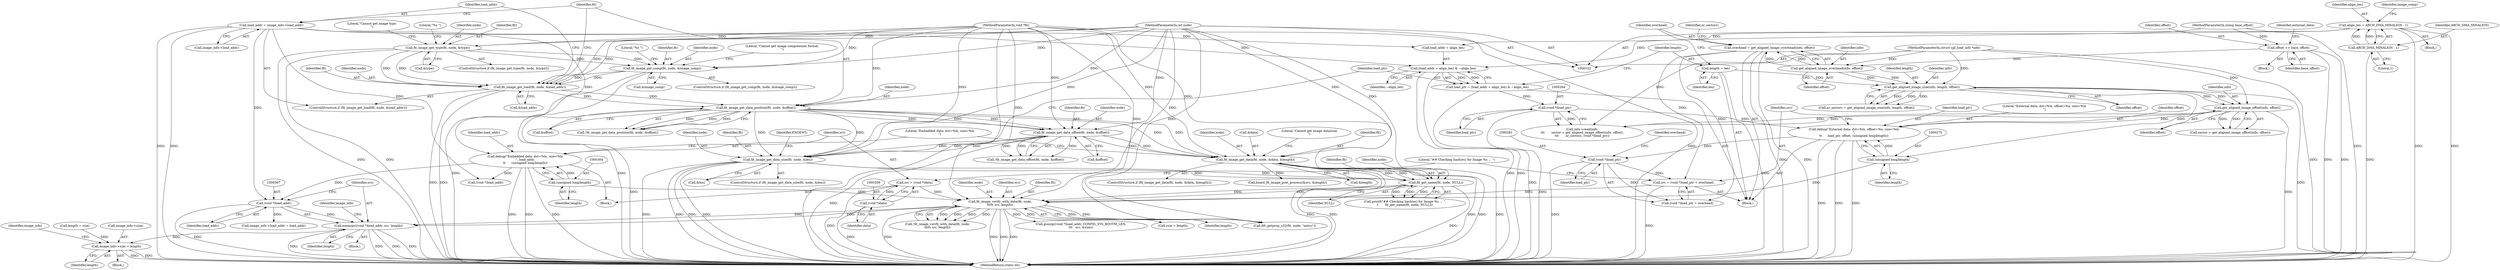 digraph "1_u-boot_master_15@API" {
"1000365" [label="(Call,memcpy((void *)load_addr, src, length))"];
"1000366" [label="(Call,(void *)load_addr)"];
"1000300" [label="(Call,debug(\"Embedded data: dst=%lx, size=%lx\n\", load_addr,\n\t\t      (unsigned long)length))"];
"1000189" [label="(Call,load_addr = image_info->load_addr)"];
"1000303" [label="(Call,(unsigned long)length)"];
"1000319" [label="(Call,fit_image_verify_with_data(fit, node,\n\t\t\t\t\t src, length))"];
"1000313" [label="(Call,fit_get_name(fit, node, NULL))"];
"1000224" [label="(Call,fit_image_get_data_size(fit, node, &len))"];
"1000208" [label="(Call,fit_image_get_data_offset(fit, node, &offset))"];
"1000196" [label="(Call,fit_image_get_data_position(fit, node, &offset))"];
"1000184" [label="(Call,fit_image_get_load(fit, node, &load_addr))"];
"1000171" [label="(Call,fit_image_get_comp(fit, node, &image_comp))"];
"1000151" [label="(Call,fit_image_get_type(fit, node, &type))"];
"1000105" [label="(MethodParameterIn,void *fit)"];
"1000107" [label="(MethodParameterIn,int node)"];
"1000287" [label="(Call,fit_image_get_data(fit, node, &data, &length))"];
"1000306" [label="(Call,src = (void *)data)"];
"1000308" [label="(Call,(void *)data)"];
"1000277" [label="(Call,src = (void *)load_ptr + overhead)"];
"1000280" [label="(Call,(void *)load_ptr)"];
"1000270" [label="(Call,debug(\"External data: dst=%lx, offset=%x, size=%lx\n\",\n\t\t      load_ptr, offset, (unsigned long)length))"];
"1000263" [label="(Call,(void *)load_ptr)"];
"1000232" [label="(Call,load_ptr = (load_addr + align_len) & ~align_len)"];
"1000234" [label="(Call,(load_addr + align_len) & ~align_len)"];
"1000120" [label="(Call,align_len = ARCH_DMA_MINALIGN - 1)"];
"1000122" [label="(Call,ARCH_DMA_MINALIGN - 1)"];
"1000259" [label="(Call,get_aligned_image_offset(info, offset))"];
"1000249" [label="(Call,get_aligned_image_size(info, length, offset))"];
"1000244" [label="(Call,get_aligned_image_overhead(info, offset))"];
"1000103" [label="(MethodParameterIn,struct spl_load_info *info)"];
"1000214" [label="(Call,offset += base_offset)"];
"1000106" [label="(MethodParameterIn,ulong base_offset)"];
"1000239" [label="(Call,length = len)"];
"1000274" [label="(Call,(unsigned long)length)"];
"1000242" [label="(Call,overhead = get_aligned_image_overhead(info, offset))"];
"1000379" [label="(Call,image_info->size = length)"];
"1000122" [label="(Call,ARCH_DMA_MINALIGN - 1)"];
"1000109" [label="(Block,)"];
"1000124" [label="(Literal,1)"];
"1000388" [label="(Call,fdt_getprop_u32(fit, node, \"entry\"))"];
"1000174" [label="(Call,&image_comp)"];
"1000259" [label="(Call,get_aligned_image_offset(info, offset))"];
"1000209" [label="(Identifier,fit)"];
"1000286" [label="(ControlStructure,if (fit_image_get_data(fit, node, &data, &length)))"];
"1000310" [label="(Identifier,data)"];
"1000235" [label="(Call,load_addr + align_len)"];
"1000311" [label="(Call,printf(\"## Checking hash(es) for Image %s ... \",\n\t       fit_get_name(fit, node, NULL)))"];
"1000234" [label="(Call,(load_addr + align_len) & ~align_len)"];
"1000296" [label="(Literal,\"Cannot get image data/size\n\")"];
"1000216" [label="(Identifier,base_offset)"];
"1000386" [label="(Identifier,image_info)"];
"1000173" [label="(Identifier,node)"];
"1000213" [label="(Block,)"];
"1000243" [label="(Identifier,overhead)"];
"1000196" [label="(Call,fit_image_get_data_position(fit, node, &offset))"];
"1000211" [label="(Call,&offset)"];
"1000370" [label="(Identifier,length)"];
"1000321" [label="(Identifier,node)"];
"1000226" [label="(Identifier,node)"];
"1000199" [label="(Call,&offset)"];
"1000305" [label="(Identifier,length)"];
"1000171" [label="(Call,fit_image_get_comp(fit, node, &image_comp))"];
"1000279" [label="(Call,(void *)load_ptr + overhead)"];
"1000197" [label="(Identifier,fit)"];
"1000232" [label="(Call,load_ptr = (load_addr + align_len) & ~align_len)"];
"1000278" [label="(Identifier,src)"];
"1000227" [label="(Call,&len)"];
"1000322" [label="(Identifier,src)"];
"1000346" [label="(Call,gunzip((void *)load_addr, CONFIG_SYS_BOOTM_LEN,\n\t\t\t   src, &size))"];
"1000250" [label="(Identifier,info)"];
"1000151" [label="(Call,fit_image_get_type(fit, node, &type))"];
"1000273" [label="(Identifier,offset)"];
"1000270" [label="(Call,debug(\"External data: dst=%lx, offset=%x, size=%lx\n\",\n\t\t      load_ptr, offset, (unsigned long)length))"];
"1000255" [label="(Call,info->read(info,\n\t\t\t       sector + get_aligned_image_offset(info, offset),\n\t\t\t       nr_sectors, (void *)load_ptr))"];
"1000247" [label="(Call,nr_sectors = get_aligned_image_size(info, length, offset))"];
"1000218" [label="(Identifier,external_data)"];
"1000383" [label="(Identifier,length)"];
"1000360" [label="(Call,length = size)"];
"1000208" [label="(Call,fit_image_get_data_offset(fit, node, &offset))"];
"1000323" [label="(Identifier,length)"];
"1000239" [label="(Call,length = len)"];
"1000301" [label="(Literal,\"Embedded data: dst=%lx, size=%lx\n\")"];
"1000244" [label="(Call,get_aligned_image_overhead(info, offset))"];
"1000190" [label="(Identifier,load_addr)"];
"1000160" [label="(Literal,\"%s \")"];
"1000394" [label="(MethodReturn,static int)"];
"1000120" [label="(Call,align_len = ARCH_DMA_MINALIGN - 1)"];
"1000191" [label="(Call,image_info->load_addr)"];
"1000274" [label="(Call,(unsigned long)length)"];
"1000288" [label="(Identifier,fit)"];
"1000263" [label="(Call,(void *)load_ptr)"];
"1000198" [label="(Identifier,node)"];
"1000373" [label="(Block,)"];
"1000285" [label="(Block,)"];
"1000314" [label="(Identifier,fit)"];
"1000105" [label="(MethodParameterIn,void *fit)"];
"1000282" [label="(Identifier,load_ptr)"];
"1000347" [label="(Call,(void *)load_addr)"];
"1000380" [label="(Call,image_info->size)"];
"1000177" [label="(Literal,\"Cannot get image compression format.\n\")"];
"1000180" [label="(Literal,\"%s \")"];
"1000153" [label="(Identifier,node)"];
"1000225" [label="(Identifier,fit)"];
"1000189" [label="(Call,load_addr = image_info->load_addr)"];
"1000127" [label="(Identifier,image_comp)"];
"1000184" [label="(Call,fit_image_get_load(fit, node, &load_addr))"];
"1000308" [label="(Call,(void *)data)"];
"1000187" [label="(Call,&load_addr)"];
"1000257" [label="(Call,sector + get_aligned_image_offset(info, offset))"];
"1000366" [label="(Call,(void *)load_addr)"];
"1000313" [label="(Call,fit_get_name(fit, node, NULL))"];
"1000152" [label="(Identifier,fit)"];
"1000215" [label="(Identifier,offset)"];
"1000242" [label="(Call,overhead = get_aligned_image_overhead(info, offset))"];
"1000251" [label="(Identifier,length)"];
"1000318" [label="(Call,!fit_image_verify_with_data(fit, node,\n\t\t\t\t\t src, length))"];
"1000307" [label="(Identifier,src)"];
"1000103" [label="(MethodParameterIn,struct spl_load_info *info)"];
"1000223" [label="(ControlStructure,if (fit_image_get_data_size(fit, node, &len)))"];
"1000224" [label="(Call,fit_image_get_data_size(fit, node, &len))"];
"1000272" [label="(Identifier,load_ptr)"];
"1000170" [label="(ControlStructure,if (fit_image_get_comp(fit, node, &image_comp)))"];
"1000364" [label="(Block,)"];
"1000365" [label="(Call,memcpy((void *)load_addr, src, length))"];
"1000150" [label="(ControlStructure,if (fit_image_get_type(fit, node, &type)))"];
"1000214" [label="(Call,offset += base_offset)"];
"1000287" [label="(Call,fit_image_get_data(fit, node, &data, &length))"];
"1000329" [label="(Call,board_fit_image_post_process(&src, &length))"];
"1000276" [label="(Identifier,length)"];
"1000374" [label="(Call,image_info->load_addr = load_addr)"];
"1000303" [label="(Call,(unsigned long)length)"];
"1000195" [label="(Call,!fit_image_get_data_position(fit, node, &offset))"];
"1000320" [label="(Identifier,fit)"];
"1000249" [label="(Call,get_aligned_image_size(info, length, offset))"];
"1000315" [label="(Identifier,node)"];
"1000271" [label="(Literal,\"External data: dst=%lx, offset=%x, size=%lx\n\")"];
"1000240" [label="(Identifier,length)"];
"1000316" [label="(Identifier,NULL)"];
"1000233" [label="(Identifier,load_ptr)"];
"1000246" [label="(Identifier,offset)"];
"1000372" [label="(Identifier,image_info)"];
"1000302" [label="(Identifier,load_addr)"];
"1000245" [label="(Identifier,info)"];
"1000283" [label="(Identifier,overhead)"];
"1000312" [label="(Literal,\"## Checking hash(es) for Image %s ... \")"];
"1000248" [label="(Identifier,nr_sectors)"];
"1000172" [label="(Identifier,fit)"];
"1000280" [label="(Call,(void *)load_ptr)"];
"1000260" [label="(Identifier,info)"];
"1000300" [label="(Call,debug(\"Embedded data: dst=%lx, size=%lx\n\", load_addr,\n\t\t      (unsigned long)length))"];
"1000185" [label="(Identifier,fit)"];
"1000207" [label="(Call,!fit_image_get_data_offset(fit, node, &offset))"];
"1000379" [label="(Call,image_info->size = length)"];
"1000289" [label="(Identifier,node)"];
"1000261" [label="(Identifier,offset)"];
"1000231" [label="(Identifier,ENOENT)"];
"1000186" [label="(Identifier,node)"];
"1000290" [label="(Call,&data)"];
"1000319" [label="(Call,fit_image_verify_with_data(fit, node,\n\t\t\t\t\t src, length))"];
"1000210" [label="(Identifier,node)"];
"1000238" [label="(Identifier,~align_len)"];
"1000222" [label="(Block,)"];
"1000252" [label="(Identifier,offset)"];
"1000157" [label="(Literal,\"Cannot get image type.\n\")"];
"1000241" [label="(Identifier,len)"];
"1000106" [label="(MethodParameterIn,ulong base_offset)"];
"1000121" [label="(Identifier,align_len)"];
"1000154" [label="(Call,&type)"];
"1000277" [label="(Call,src = (void *)load_ptr + overhead)"];
"1000342" [label="(Call,size = length)"];
"1000292" [label="(Call,&length)"];
"1000107" [label="(MethodParameterIn,int node)"];
"1000306" [label="(Call,src = (void *)data)"];
"1000369" [label="(Identifier,src)"];
"1000265" [label="(Identifier,load_ptr)"];
"1000123" [label="(Identifier,ARCH_DMA_MINALIGN)"];
"1000183" [label="(ControlStructure,if (fit_image_get_load(fit, node, &load_addr)))"];
"1000368" [label="(Identifier,load_addr)"];
"1000365" -> "1000364"  [label="AST: "];
"1000365" -> "1000370"  [label="CFG: "];
"1000366" -> "1000365"  [label="AST: "];
"1000369" -> "1000365"  [label="AST: "];
"1000370" -> "1000365"  [label="AST: "];
"1000372" -> "1000365"  [label="CFG: "];
"1000365" -> "1000394"  [label="DDG: "];
"1000365" -> "1000394"  [label="DDG: "];
"1000365" -> "1000394"  [label="DDG: "];
"1000365" -> "1000394"  [label="DDG: "];
"1000366" -> "1000365"  [label="DDG: "];
"1000319" -> "1000365"  [label="DDG: "];
"1000319" -> "1000365"  [label="DDG: "];
"1000365" -> "1000379"  [label="DDG: "];
"1000366" -> "1000368"  [label="CFG: "];
"1000367" -> "1000366"  [label="AST: "];
"1000368" -> "1000366"  [label="AST: "];
"1000369" -> "1000366"  [label="CFG: "];
"1000366" -> "1000394"  [label="DDG: "];
"1000300" -> "1000366"  [label="DDG: "];
"1000189" -> "1000366"  [label="DDG: "];
"1000366" -> "1000374"  [label="DDG: "];
"1000300" -> "1000285"  [label="AST: "];
"1000300" -> "1000303"  [label="CFG: "];
"1000301" -> "1000300"  [label="AST: "];
"1000302" -> "1000300"  [label="AST: "];
"1000303" -> "1000300"  [label="AST: "];
"1000307" -> "1000300"  [label="CFG: "];
"1000300" -> "1000394"  [label="DDG: "];
"1000300" -> "1000394"  [label="DDG: "];
"1000300" -> "1000394"  [label="DDG: "];
"1000189" -> "1000300"  [label="DDG: "];
"1000303" -> "1000300"  [label="DDG: "];
"1000300" -> "1000347"  [label="DDG: "];
"1000189" -> "1000183"  [label="AST: "];
"1000189" -> "1000191"  [label="CFG: "];
"1000190" -> "1000189"  [label="AST: "];
"1000191" -> "1000189"  [label="AST: "];
"1000197" -> "1000189"  [label="CFG: "];
"1000189" -> "1000394"  [label="DDG: "];
"1000189" -> "1000394"  [label="DDG: "];
"1000189" -> "1000234"  [label="DDG: "];
"1000189" -> "1000235"  [label="DDG: "];
"1000189" -> "1000347"  [label="DDG: "];
"1000303" -> "1000305"  [label="CFG: "];
"1000304" -> "1000303"  [label="AST: "];
"1000305" -> "1000303"  [label="AST: "];
"1000303" -> "1000319"  [label="DDG: "];
"1000319" -> "1000318"  [label="AST: "];
"1000319" -> "1000323"  [label="CFG: "];
"1000320" -> "1000319"  [label="AST: "];
"1000321" -> "1000319"  [label="AST: "];
"1000322" -> "1000319"  [label="AST: "];
"1000323" -> "1000319"  [label="AST: "];
"1000318" -> "1000319"  [label="CFG: "];
"1000319" -> "1000394"  [label="DDG: "];
"1000319" -> "1000394"  [label="DDG: "];
"1000319" -> "1000394"  [label="DDG: "];
"1000319" -> "1000394"  [label="DDG: "];
"1000319" -> "1000318"  [label="DDG: "];
"1000319" -> "1000318"  [label="DDG: "];
"1000319" -> "1000318"  [label="DDG: "];
"1000319" -> "1000318"  [label="DDG: "];
"1000313" -> "1000319"  [label="DDG: "];
"1000313" -> "1000319"  [label="DDG: "];
"1000105" -> "1000319"  [label="DDG: "];
"1000107" -> "1000319"  [label="DDG: "];
"1000306" -> "1000319"  [label="DDG: "];
"1000277" -> "1000319"  [label="DDG: "];
"1000274" -> "1000319"  [label="DDG: "];
"1000319" -> "1000342"  [label="DDG: "];
"1000319" -> "1000346"  [label="DDG: "];
"1000319" -> "1000388"  [label="DDG: "];
"1000319" -> "1000388"  [label="DDG: "];
"1000313" -> "1000311"  [label="AST: "];
"1000313" -> "1000316"  [label="CFG: "];
"1000314" -> "1000313"  [label="AST: "];
"1000315" -> "1000313"  [label="AST: "];
"1000316" -> "1000313"  [label="AST: "];
"1000311" -> "1000313"  [label="CFG: "];
"1000313" -> "1000394"  [label="DDG: "];
"1000313" -> "1000311"  [label="DDG: "];
"1000313" -> "1000311"  [label="DDG: "];
"1000313" -> "1000311"  [label="DDG: "];
"1000224" -> "1000313"  [label="DDG: "];
"1000224" -> "1000313"  [label="DDG: "];
"1000287" -> "1000313"  [label="DDG: "];
"1000287" -> "1000313"  [label="DDG: "];
"1000105" -> "1000313"  [label="DDG: "];
"1000107" -> "1000313"  [label="DDG: "];
"1000224" -> "1000223"  [label="AST: "];
"1000224" -> "1000227"  [label="CFG: "];
"1000225" -> "1000224"  [label="AST: "];
"1000226" -> "1000224"  [label="AST: "];
"1000227" -> "1000224"  [label="AST: "];
"1000231" -> "1000224"  [label="CFG: "];
"1000233" -> "1000224"  [label="CFG: "];
"1000224" -> "1000394"  [label="DDG: "];
"1000224" -> "1000394"  [label="DDG: "];
"1000224" -> "1000394"  [label="DDG: "];
"1000224" -> "1000394"  [label="DDG: "];
"1000208" -> "1000224"  [label="DDG: "];
"1000208" -> "1000224"  [label="DDG: "];
"1000196" -> "1000224"  [label="DDG: "];
"1000196" -> "1000224"  [label="DDG: "];
"1000105" -> "1000224"  [label="DDG: "];
"1000107" -> "1000224"  [label="DDG: "];
"1000208" -> "1000207"  [label="AST: "];
"1000208" -> "1000211"  [label="CFG: "];
"1000209" -> "1000208"  [label="AST: "];
"1000210" -> "1000208"  [label="AST: "];
"1000211" -> "1000208"  [label="AST: "];
"1000207" -> "1000208"  [label="CFG: "];
"1000208" -> "1000394"  [label="DDG: "];
"1000208" -> "1000207"  [label="DDG: "];
"1000208" -> "1000207"  [label="DDG: "];
"1000208" -> "1000207"  [label="DDG: "];
"1000196" -> "1000208"  [label="DDG: "];
"1000196" -> "1000208"  [label="DDG: "];
"1000196" -> "1000208"  [label="DDG: "];
"1000105" -> "1000208"  [label="DDG: "];
"1000107" -> "1000208"  [label="DDG: "];
"1000208" -> "1000287"  [label="DDG: "];
"1000208" -> "1000287"  [label="DDG: "];
"1000196" -> "1000195"  [label="AST: "];
"1000196" -> "1000199"  [label="CFG: "];
"1000197" -> "1000196"  [label="AST: "];
"1000198" -> "1000196"  [label="AST: "];
"1000199" -> "1000196"  [label="AST: "];
"1000195" -> "1000196"  [label="CFG: "];
"1000196" -> "1000394"  [label="DDG: "];
"1000196" -> "1000195"  [label="DDG: "];
"1000196" -> "1000195"  [label="DDG: "];
"1000196" -> "1000195"  [label="DDG: "];
"1000184" -> "1000196"  [label="DDG: "];
"1000184" -> "1000196"  [label="DDG: "];
"1000105" -> "1000196"  [label="DDG: "];
"1000107" -> "1000196"  [label="DDG: "];
"1000196" -> "1000287"  [label="DDG: "];
"1000196" -> "1000287"  [label="DDG: "];
"1000184" -> "1000183"  [label="AST: "];
"1000184" -> "1000187"  [label="CFG: "];
"1000185" -> "1000184"  [label="AST: "];
"1000186" -> "1000184"  [label="AST: "];
"1000187" -> "1000184"  [label="AST: "];
"1000190" -> "1000184"  [label="CFG: "];
"1000197" -> "1000184"  [label="CFG: "];
"1000184" -> "1000394"  [label="DDG: "];
"1000184" -> "1000394"  [label="DDG: "];
"1000171" -> "1000184"  [label="DDG: "];
"1000171" -> "1000184"  [label="DDG: "];
"1000151" -> "1000184"  [label="DDG: "];
"1000151" -> "1000184"  [label="DDG: "];
"1000105" -> "1000184"  [label="DDG: "];
"1000107" -> "1000184"  [label="DDG: "];
"1000171" -> "1000170"  [label="AST: "];
"1000171" -> "1000174"  [label="CFG: "];
"1000172" -> "1000171"  [label="AST: "];
"1000173" -> "1000171"  [label="AST: "];
"1000174" -> "1000171"  [label="AST: "];
"1000177" -> "1000171"  [label="CFG: "];
"1000180" -> "1000171"  [label="CFG: "];
"1000171" -> "1000394"  [label="DDG: "];
"1000171" -> "1000394"  [label="DDG: "];
"1000151" -> "1000171"  [label="DDG: "];
"1000151" -> "1000171"  [label="DDG: "];
"1000105" -> "1000171"  [label="DDG: "];
"1000107" -> "1000171"  [label="DDG: "];
"1000151" -> "1000150"  [label="AST: "];
"1000151" -> "1000154"  [label="CFG: "];
"1000152" -> "1000151"  [label="AST: "];
"1000153" -> "1000151"  [label="AST: "];
"1000154" -> "1000151"  [label="AST: "];
"1000157" -> "1000151"  [label="CFG: "];
"1000160" -> "1000151"  [label="CFG: "];
"1000151" -> "1000394"  [label="DDG: "];
"1000151" -> "1000394"  [label="DDG: "];
"1000105" -> "1000151"  [label="DDG: "];
"1000107" -> "1000151"  [label="DDG: "];
"1000105" -> "1000102"  [label="AST: "];
"1000105" -> "1000394"  [label="DDG: "];
"1000105" -> "1000287"  [label="DDG: "];
"1000105" -> "1000388"  [label="DDG: "];
"1000107" -> "1000102"  [label="AST: "];
"1000107" -> "1000394"  [label="DDG: "];
"1000107" -> "1000287"  [label="DDG: "];
"1000107" -> "1000388"  [label="DDG: "];
"1000287" -> "1000286"  [label="AST: "];
"1000287" -> "1000292"  [label="CFG: "];
"1000288" -> "1000287"  [label="AST: "];
"1000289" -> "1000287"  [label="AST: "];
"1000290" -> "1000287"  [label="AST: "];
"1000292" -> "1000287"  [label="AST: "];
"1000296" -> "1000287"  [label="CFG: "];
"1000301" -> "1000287"  [label="CFG: "];
"1000287" -> "1000394"  [label="DDG: "];
"1000287" -> "1000394"  [label="DDG: "];
"1000287" -> "1000394"  [label="DDG: "];
"1000287" -> "1000394"  [label="DDG: "];
"1000287" -> "1000394"  [label="DDG: "];
"1000287" -> "1000329"  [label="DDG: "];
"1000306" -> "1000285"  [label="AST: "];
"1000306" -> "1000308"  [label="CFG: "];
"1000307" -> "1000306"  [label="AST: "];
"1000308" -> "1000306"  [label="AST: "];
"1000312" -> "1000306"  [label="CFG: "];
"1000306" -> "1000394"  [label="DDG: "];
"1000308" -> "1000306"  [label="DDG: "];
"1000308" -> "1000310"  [label="CFG: "];
"1000309" -> "1000308"  [label="AST: "];
"1000310" -> "1000308"  [label="AST: "];
"1000308" -> "1000394"  [label="DDG: "];
"1000277" -> "1000222"  [label="AST: "];
"1000277" -> "1000279"  [label="CFG: "];
"1000278" -> "1000277"  [label="AST: "];
"1000279" -> "1000277"  [label="AST: "];
"1000312" -> "1000277"  [label="CFG: "];
"1000277" -> "1000394"  [label="DDG: "];
"1000280" -> "1000277"  [label="DDG: "];
"1000242" -> "1000277"  [label="DDG: "];
"1000280" -> "1000279"  [label="AST: "];
"1000280" -> "1000282"  [label="CFG: "];
"1000281" -> "1000280"  [label="AST: "];
"1000282" -> "1000280"  [label="AST: "];
"1000283" -> "1000280"  [label="CFG: "];
"1000280" -> "1000394"  [label="DDG: "];
"1000280" -> "1000279"  [label="DDG: "];
"1000270" -> "1000280"  [label="DDG: "];
"1000270" -> "1000222"  [label="AST: "];
"1000270" -> "1000274"  [label="CFG: "];
"1000271" -> "1000270"  [label="AST: "];
"1000272" -> "1000270"  [label="AST: "];
"1000273" -> "1000270"  [label="AST: "];
"1000274" -> "1000270"  [label="AST: "];
"1000278" -> "1000270"  [label="CFG: "];
"1000270" -> "1000394"  [label="DDG: "];
"1000270" -> "1000394"  [label="DDG: "];
"1000270" -> "1000394"  [label="DDG: "];
"1000263" -> "1000270"  [label="DDG: "];
"1000259" -> "1000270"  [label="DDG: "];
"1000274" -> "1000270"  [label="DDG: "];
"1000263" -> "1000255"  [label="AST: "];
"1000263" -> "1000265"  [label="CFG: "];
"1000264" -> "1000263"  [label="AST: "];
"1000265" -> "1000263"  [label="AST: "];
"1000255" -> "1000263"  [label="CFG: "];
"1000263" -> "1000394"  [label="DDG: "];
"1000263" -> "1000255"  [label="DDG: "];
"1000232" -> "1000263"  [label="DDG: "];
"1000232" -> "1000222"  [label="AST: "];
"1000232" -> "1000234"  [label="CFG: "];
"1000233" -> "1000232"  [label="AST: "];
"1000234" -> "1000232"  [label="AST: "];
"1000240" -> "1000232"  [label="CFG: "];
"1000232" -> "1000394"  [label="DDG: "];
"1000234" -> "1000232"  [label="DDG: "];
"1000234" -> "1000232"  [label="DDG: "];
"1000234" -> "1000238"  [label="CFG: "];
"1000235" -> "1000234"  [label="AST: "];
"1000238" -> "1000234"  [label="AST: "];
"1000234" -> "1000394"  [label="DDG: "];
"1000234" -> "1000394"  [label="DDG: "];
"1000120" -> "1000234"  [label="DDG: "];
"1000120" -> "1000109"  [label="AST: "];
"1000120" -> "1000122"  [label="CFG: "];
"1000121" -> "1000120"  [label="AST: "];
"1000122" -> "1000120"  [label="AST: "];
"1000127" -> "1000120"  [label="CFG: "];
"1000120" -> "1000394"  [label="DDG: "];
"1000120" -> "1000394"  [label="DDG: "];
"1000122" -> "1000120"  [label="DDG: "];
"1000122" -> "1000120"  [label="DDG: "];
"1000120" -> "1000235"  [label="DDG: "];
"1000122" -> "1000124"  [label="CFG: "];
"1000123" -> "1000122"  [label="AST: "];
"1000124" -> "1000122"  [label="AST: "];
"1000122" -> "1000394"  [label="DDG: "];
"1000259" -> "1000257"  [label="AST: "];
"1000259" -> "1000261"  [label="CFG: "];
"1000260" -> "1000259"  [label="AST: "];
"1000261" -> "1000259"  [label="AST: "];
"1000257" -> "1000259"  [label="CFG: "];
"1000259" -> "1000394"  [label="DDG: "];
"1000259" -> "1000255"  [label="DDG: "];
"1000259" -> "1000255"  [label="DDG: "];
"1000259" -> "1000257"  [label="DDG: "];
"1000259" -> "1000257"  [label="DDG: "];
"1000249" -> "1000259"  [label="DDG: "];
"1000249" -> "1000259"  [label="DDG: "];
"1000103" -> "1000259"  [label="DDG: "];
"1000249" -> "1000247"  [label="AST: "];
"1000249" -> "1000252"  [label="CFG: "];
"1000250" -> "1000249"  [label="AST: "];
"1000251" -> "1000249"  [label="AST: "];
"1000252" -> "1000249"  [label="AST: "];
"1000247" -> "1000249"  [label="CFG: "];
"1000249" -> "1000394"  [label="DDG: "];
"1000249" -> "1000247"  [label="DDG: "];
"1000249" -> "1000247"  [label="DDG: "];
"1000249" -> "1000247"  [label="DDG: "];
"1000244" -> "1000249"  [label="DDG: "];
"1000244" -> "1000249"  [label="DDG: "];
"1000103" -> "1000249"  [label="DDG: "];
"1000239" -> "1000249"  [label="DDG: "];
"1000249" -> "1000274"  [label="DDG: "];
"1000244" -> "1000242"  [label="AST: "];
"1000244" -> "1000246"  [label="CFG: "];
"1000245" -> "1000244"  [label="AST: "];
"1000246" -> "1000244"  [label="AST: "];
"1000242" -> "1000244"  [label="CFG: "];
"1000244" -> "1000242"  [label="DDG: "];
"1000244" -> "1000242"  [label="DDG: "];
"1000103" -> "1000244"  [label="DDG: "];
"1000214" -> "1000244"  [label="DDG: "];
"1000103" -> "1000102"  [label="AST: "];
"1000103" -> "1000394"  [label="DDG: "];
"1000103" -> "1000255"  [label="DDG: "];
"1000214" -> "1000213"  [label="AST: "];
"1000214" -> "1000216"  [label="CFG: "];
"1000215" -> "1000214"  [label="AST: "];
"1000216" -> "1000214"  [label="AST: "];
"1000218" -> "1000214"  [label="CFG: "];
"1000214" -> "1000394"  [label="DDG: "];
"1000214" -> "1000394"  [label="DDG: "];
"1000106" -> "1000214"  [label="DDG: "];
"1000106" -> "1000102"  [label="AST: "];
"1000106" -> "1000394"  [label="DDG: "];
"1000239" -> "1000222"  [label="AST: "];
"1000239" -> "1000241"  [label="CFG: "];
"1000240" -> "1000239"  [label="AST: "];
"1000241" -> "1000239"  [label="AST: "];
"1000243" -> "1000239"  [label="CFG: "];
"1000239" -> "1000394"  [label="DDG: "];
"1000274" -> "1000276"  [label="CFG: "];
"1000275" -> "1000274"  [label="AST: "];
"1000276" -> "1000274"  [label="AST: "];
"1000242" -> "1000222"  [label="AST: "];
"1000243" -> "1000242"  [label="AST: "];
"1000248" -> "1000242"  [label="CFG: "];
"1000242" -> "1000394"  [label="DDG: "];
"1000242" -> "1000394"  [label="DDG: "];
"1000242" -> "1000279"  [label="DDG: "];
"1000379" -> "1000373"  [label="AST: "];
"1000379" -> "1000383"  [label="CFG: "];
"1000380" -> "1000379"  [label="AST: "];
"1000383" -> "1000379"  [label="AST: "];
"1000386" -> "1000379"  [label="CFG: "];
"1000379" -> "1000394"  [label="DDG: "];
"1000379" -> "1000394"  [label="DDG: "];
"1000360" -> "1000379"  [label="DDG: "];
}
